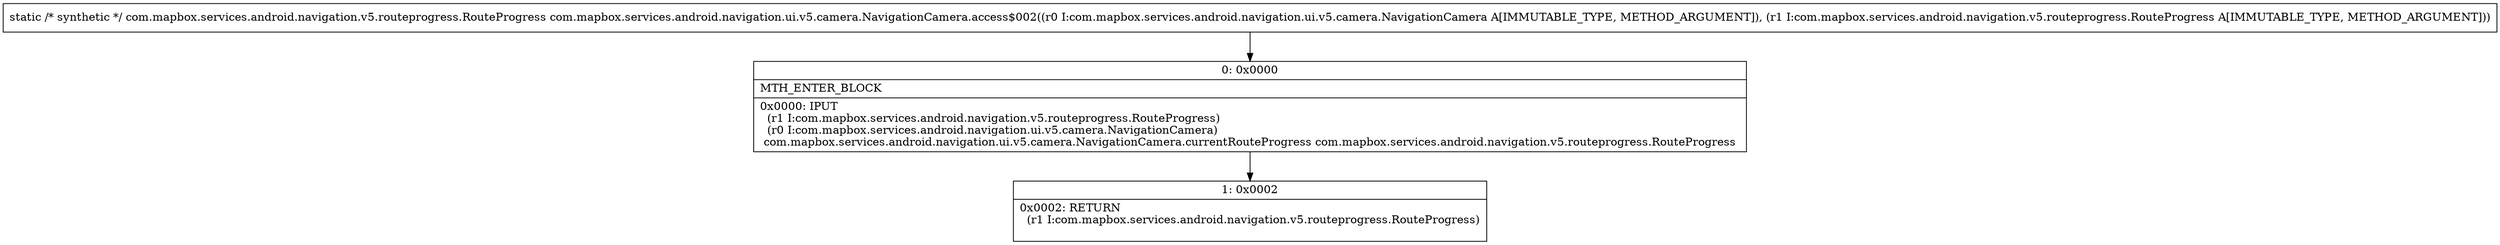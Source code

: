digraph "CFG forcom.mapbox.services.android.navigation.ui.v5.camera.NavigationCamera.access$002(Lcom\/mapbox\/services\/android\/navigation\/ui\/v5\/camera\/NavigationCamera;Lcom\/mapbox\/services\/android\/navigation\/v5\/routeprogress\/RouteProgress;)Lcom\/mapbox\/services\/android\/navigation\/v5\/routeprogress\/RouteProgress;" {
Node_0 [shape=record,label="{0\:\ 0x0000|MTH_ENTER_BLOCK\l|0x0000: IPUT  \l  (r1 I:com.mapbox.services.android.navigation.v5.routeprogress.RouteProgress)\l  (r0 I:com.mapbox.services.android.navigation.ui.v5.camera.NavigationCamera)\l com.mapbox.services.android.navigation.ui.v5.camera.NavigationCamera.currentRouteProgress com.mapbox.services.android.navigation.v5.routeprogress.RouteProgress \l}"];
Node_1 [shape=record,label="{1\:\ 0x0002|0x0002: RETURN  \l  (r1 I:com.mapbox.services.android.navigation.v5.routeprogress.RouteProgress)\l \l}"];
MethodNode[shape=record,label="{static \/* synthetic *\/ com.mapbox.services.android.navigation.v5.routeprogress.RouteProgress com.mapbox.services.android.navigation.ui.v5.camera.NavigationCamera.access$002((r0 I:com.mapbox.services.android.navigation.ui.v5.camera.NavigationCamera A[IMMUTABLE_TYPE, METHOD_ARGUMENT]), (r1 I:com.mapbox.services.android.navigation.v5.routeprogress.RouteProgress A[IMMUTABLE_TYPE, METHOD_ARGUMENT])) }"];
MethodNode -> Node_0;
Node_0 -> Node_1;
}

